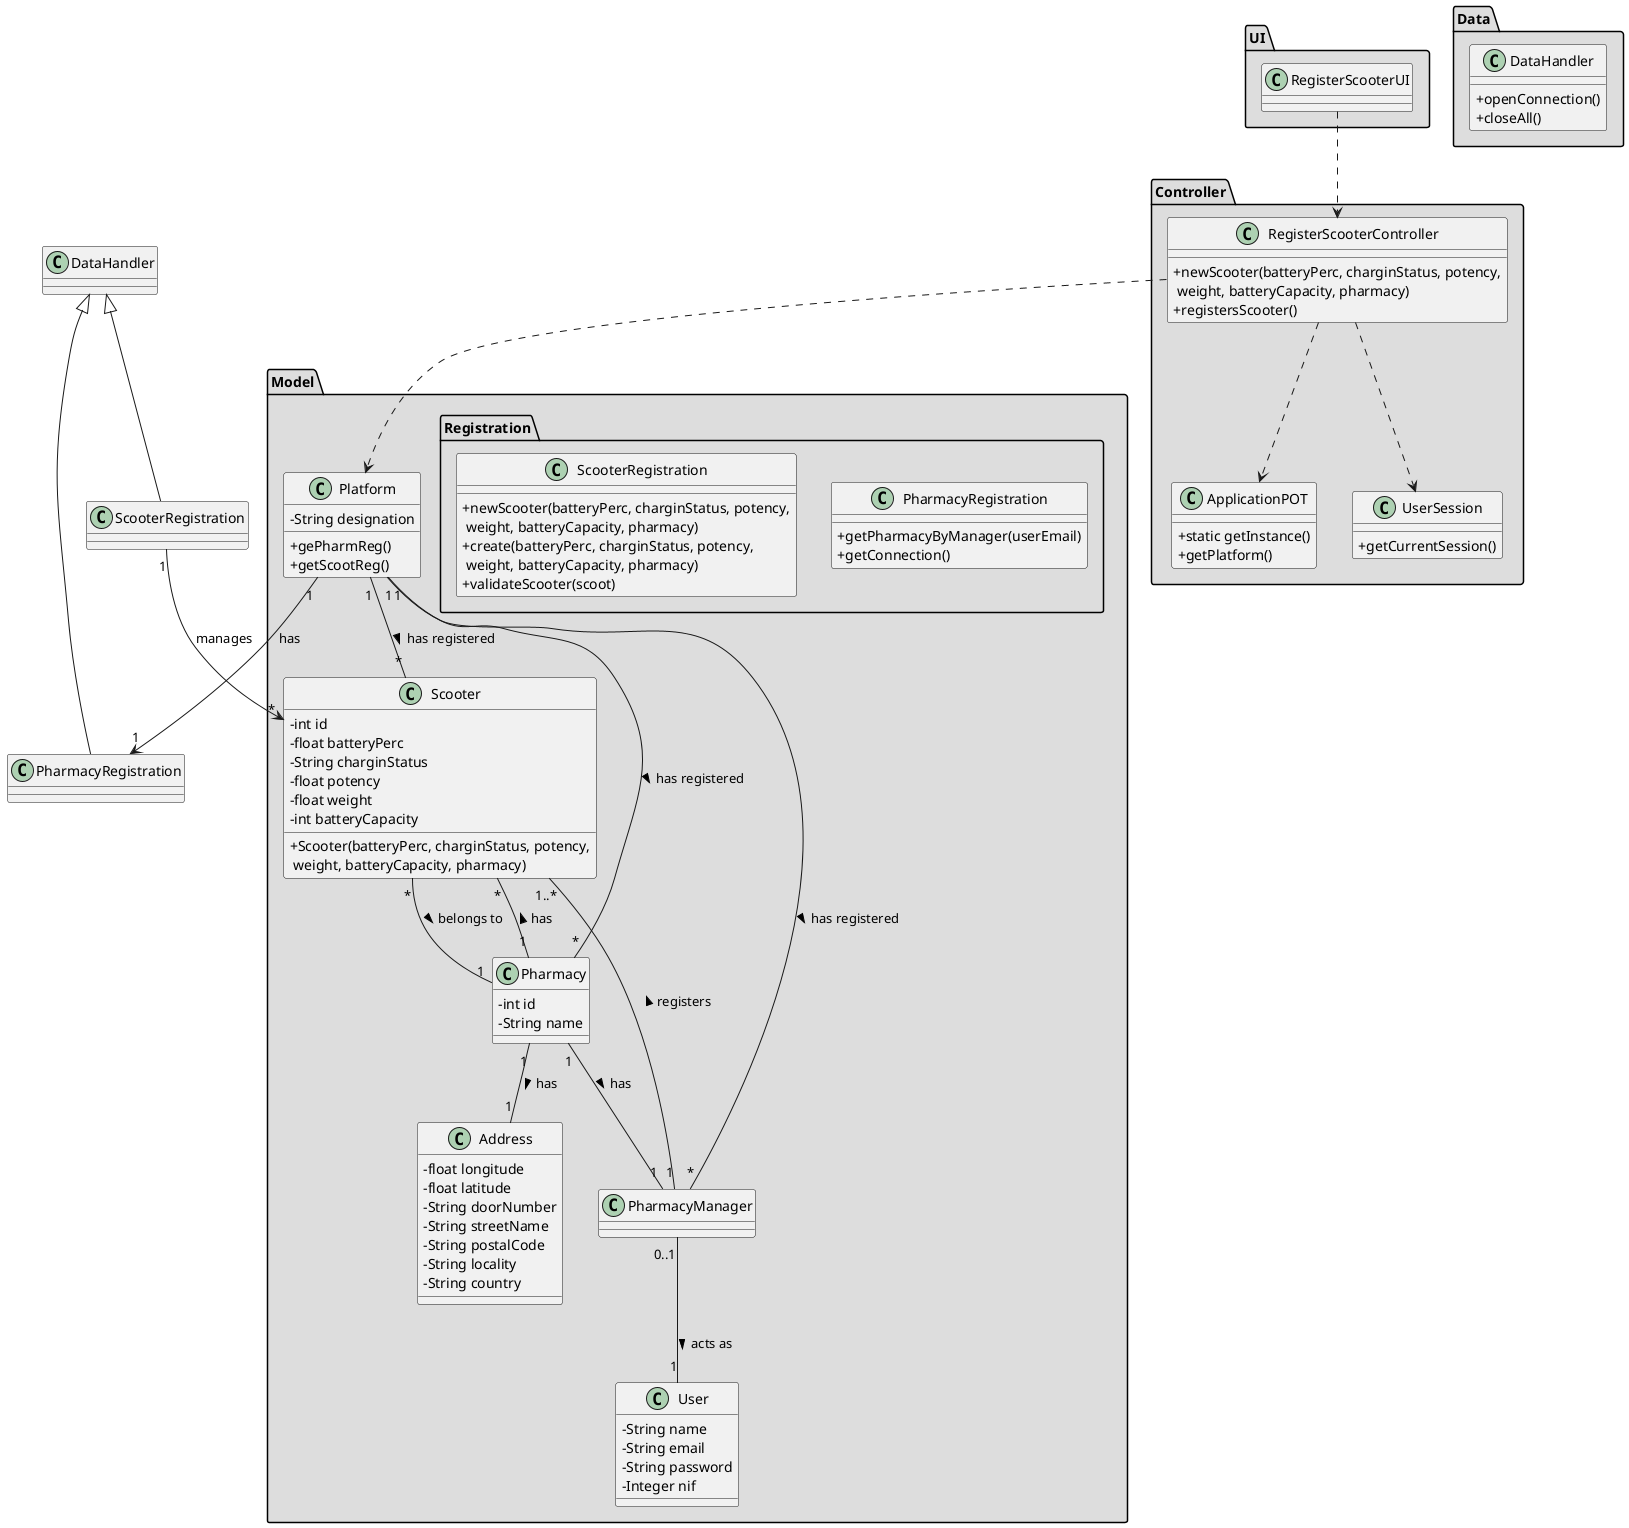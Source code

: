 @startuml
skinparam classAttributeIconSize 0

package "UI" #DDDDDD {
class RegisterScooterUI{

}
}


package "Controller" #DDDDDD {
class RegisterScooterController{
+newScooter(batteryPerc, charginStatus, potency,\n weight, batteryCapacity, pharmacy)
+registersScooter()
}

class ApplicationPOT
{
  +static getInstance()
  +getPlatform()
}

class UserSession
{
  +getCurrentSession()
}
}


package "Model" #DDDDDD {
class Platform {
  -String designation
  +gePharmReg()
  +getScootReg()
}
package "Registration" #DDDDDD {
 class PharmacyRegistration{
     +getPharmacyByManager(userEmail)
     +getConnection()
 }

 class ScooterRegistration{
      +newScooter(batteryPerc, charginStatus, potency,\n weight, batteryCapacity, pharmacy)
      +create(batteryPerc, charginStatus, potency,\n weight, batteryCapacity, pharmacy)
      +validateScooter(scoot)
  }
 }
}

package "Model" #DDDDDD {
class Scooter{
  -int id
  -float batteryPerc
  -String charginStatus
  -float potency
  -float weight
  -int batteryCapacity
  +Scooter(batteryPerc, charginStatus, potency,\n weight, batteryCapacity, pharmacy)
}

class Address{
  -float longitude
  -float latitude
  -String doorNumber
  -String streetName
  -String postalCode
  -String locality
  -String country
}

class Pharmacy {
  -int id
  -String name
}

class User{
-   String name
-   String email
-   String password
-   Integer nif
}

class PharmacyManager {
}

}


package "Data" #DDDDDD {
class DataHandler{
    +openConnection()
    +closeAll()
}
}

class PharmacyRegistration extends DataHandler
class ScooterRegistration extends DataHandler

RegisterScooterUI ..> RegisterScooterController
RegisterScooterController ..> Platform
RegisterScooterController ..> ApplicationPOT
RegisterScooterController ..> UserSession
Platform "1" --> "1" PharmacyRegistration : has
ScooterRegistration "1" --> "*" Scooter : manages

Platform "1" -- "*" Pharmacy : has registered >
Platform "1" -- "*" Scooter : has registered >
Platform "1" -- "*" PharmacyManager : has registered >

PharmacyManager "0..1" -- "1" User: acts as >
PharmacyManager "1" -- "1..*" Scooter : registers >
Pharmacy "1" -- "1" PharmacyManager : has >
Pharmacy "1" -- "*" Scooter : has >
Pharmacy "1" -- "1" Address : has >
Scooter "*" -- "1" Pharmacy : belongs to >

@enduml